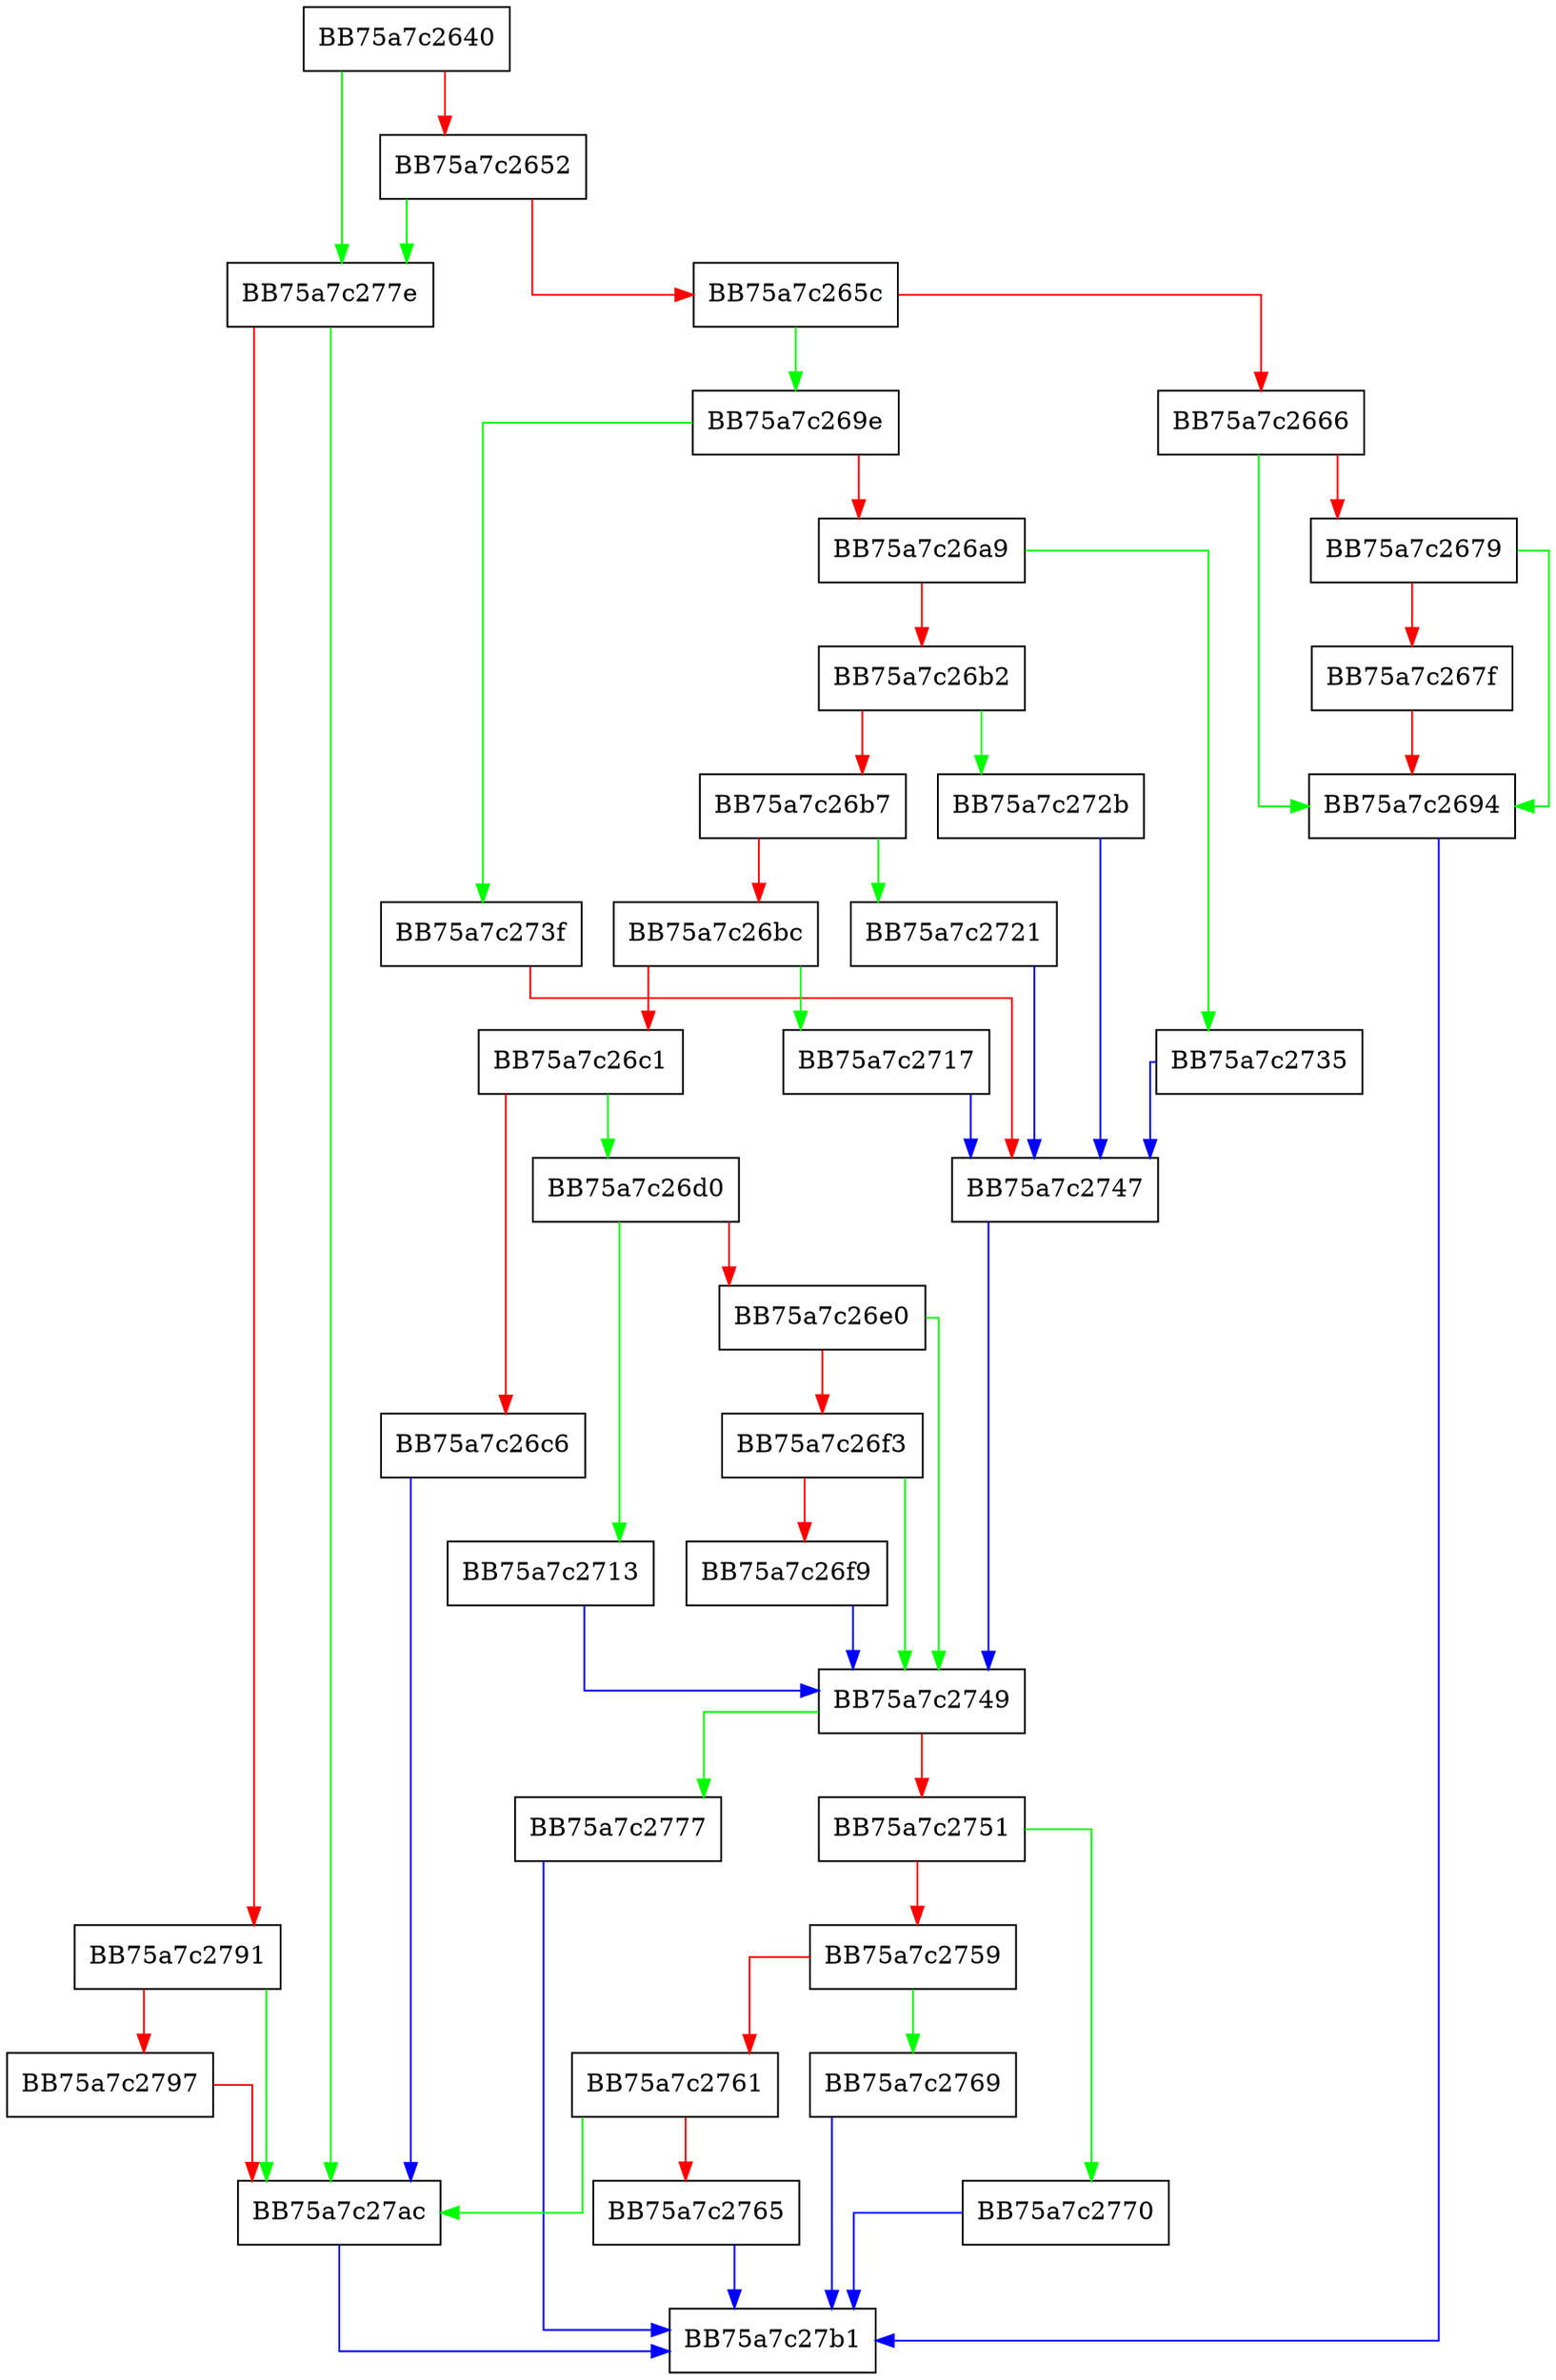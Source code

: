 digraph HipsDetectionData {
  node [shape="box"];
  graph [splines=ortho];
  BB75a7c2640 -> BB75a7c277e [color="green"];
  BB75a7c2640 -> BB75a7c2652 [color="red"];
  BB75a7c2652 -> BB75a7c277e [color="green"];
  BB75a7c2652 -> BB75a7c265c [color="red"];
  BB75a7c265c -> BB75a7c269e [color="green"];
  BB75a7c265c -> BB75a7c2666 [color="red"];
  BB75a7c2666 -> BB75a7c2694 [color="green"];
  BB75a7c2666 -> BB75a7c2679 [color="red"];
  BB75a7c2679 -> BB75a7c2694 [color="green"];
  BB75a7c2679 -> BB75a7c267f [color="red"];
  BB75a7c267f -> BB75a7c2694 [color="red"];
  BB75a7c2694 -> BB75a7c27b1 [color="blue"];
  BB75a7c269e -> BB75a7c273f [color="green"];
  BB75a7c269e -> BB75a7c26a9 [color="red"];
  BB75a7c26a9 -> BB75a7c2735 [color="green"];
  BB75a7c26a9 -> BB75a7c26b2 [color="red"];
  BB75a7c26b2 -> BB75a7c272b [color="green"];
  BB75a7c26b2 -> BB75a7c26b7 [color="red"];
  BB75a7c26b7 -> BB75a7c2721 [color="green"];
  BB75a7c26b7 -> BB75a7c26bc [color="red"];
  BB75a7c26bc -> BB75a7c2717 [color="green"];
  BB75a7c26bc -> BB75a7c26c1 [color="red"];
  BB75a7c26c1 -> BB75a7c26d0 [color="green"];
  BB75a7c26c1 -> BB75a7c26c6 [color="red"];
  BB75a7c26c6 -> BB75a7c27ac [color="blue"];
  BB75a7c26d0 -> BB75a7c2713 [color="green"];
  BB75a7c26d0 -> BB75a7c26e0 [color="red"];
  BB75a7c26e0 -> BB75a7c2749 [color="green"];
  BB75a7c26e0 -> BB75a7c26f3 [color="red"];
  BB75a7c26f3 -> BB75a7c2749 [color="green"];
  BB75a7c26f3 -> BB75a7c26f9 [color="red"];
  BB75a7c26f9 -> BB75a7c2749 [color="blue"];
  BB75a7c2713 -> BB75a7c2749 [color="blue"];
  BB75a7c2717 -> BB75a7c2747 [color="blue"];
  BB75a7c2721 -> BB75a7c2747 [color="blue"];
  BB75a7c272b -> BB75a7c2747 [color="blue"];
  BB75a7c2735 -> BB75a7c2747 [color="blue"];
  BB75a7c273f -> BB75a7c2747 [color="red"];
  BB75a7c2747 -> BB75a7c2749 [color="blue"];
  BB75a7c2749 -> BB75a7c2777 [color="green"];
  BB75a7c2749 -> BB75a7c2751 [color="red"];
  BB75a7c2751 -> BB75a7c2770 [color="green"];
  BB75a7c2751 -> BB75a7c2759 [color="red"];
  BB75a7c2759 -> BB75a7c2769 [color="green"];
  BB75a7c2759 -> BB75a7c2761 [color="red"];
  BB75a7c2761 -> BB75a7c27ac [color="green"];
  BB75a7c2761 -> BB75a7c2765 [color="red"];
  BB75a7c2765 -> BB75a7c27b1 [color="blue"];
  BB75a7c2769 -> BB75a7c27b1 [color="blue"];
  BB75a7c2770 -> BB75a7c27b1 [color="blue"];
  BB75a7c2777 -> BB75a7c27b1 [color="blue"];
  BB75a7c277e -> BB75a7c27ac [color="green"];
  BB75a7c277e -> BB75a7c2791 [color="red"];
  BB75a7c2791 -> BB75a7c27ac [color="green"];
  BB75a7c2791 -> BB75a7c2797 [color="red"];
  BB75a7c2797 -> BB75a7c27ac [color="red"];
  BB75a7c27ac -> BB75a7c27b1 [color="blue"];
}